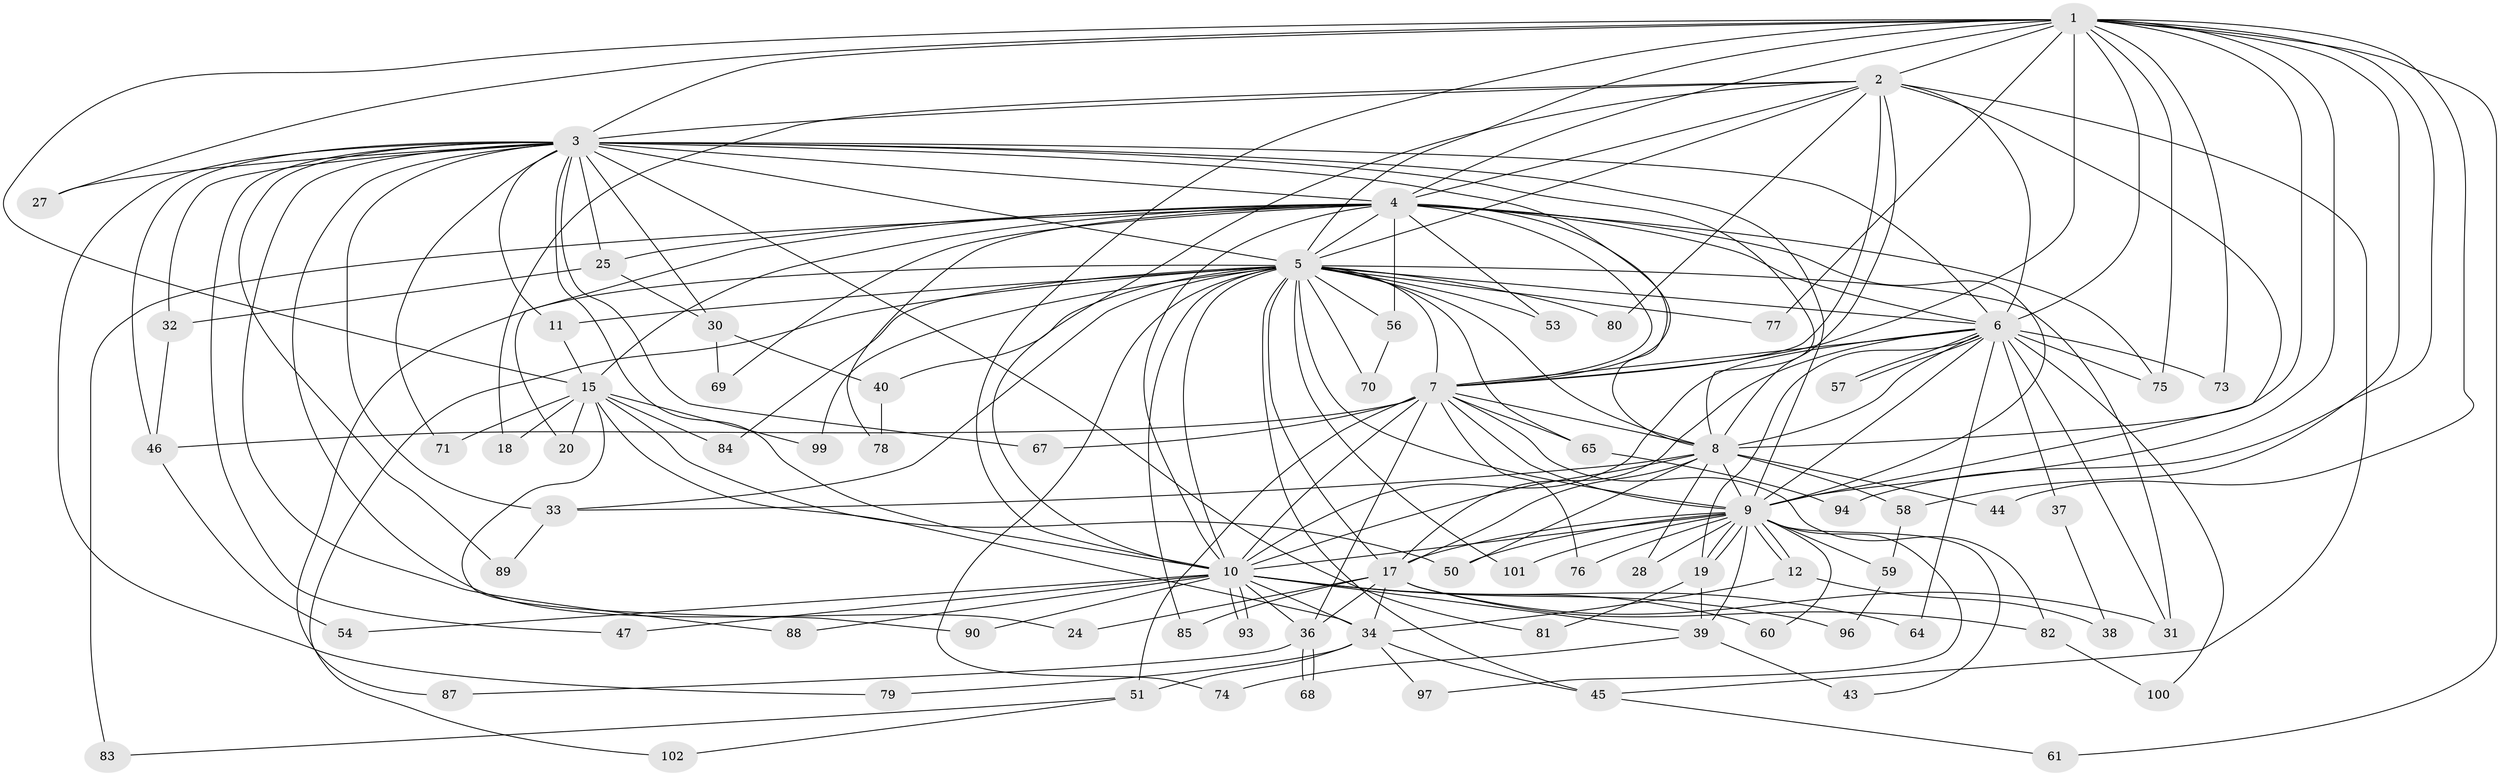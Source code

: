 // original degree distribution, {19: 0.00980392156862745, 13: 0.00980392156862745, 25: 0.00980392156862745, 21: 0.0196078431372549, 30: 0.00980392156862745, 17: 0.00980392156862745, 20: 0.00980392156862745, 16: 0.00980392156862745, 23: 0.00980392156862745, 4: 0.06862745098039216, 3: 0.18627450980392157, 2: 0.5490196078431373, 9: 0.00980392156862745, 6: 0.0196078431372549, 5: 0.06862745098039216}
// Generated by graph-tools (version 1.1) at 2025/10/02/27/25 16:10:57]
// undirected, 78 vertices, 194 edges
graph export_dot {
graph [start="1"]
  node [color=gray90,style=filled];
  1 [super="+16"];
  2;
  3 [super="+13"];
  4 [super="+86"];
  5 [super="+91"];
  6 [super="+22"];
  7 [super="+14"];
  8 [super="+35"];
  9 [super="+95"];
  10 [super="+29"];
  11 [super="+23"];
  12 [super="+42"];
  15 [super="+26"];
  17 [super="+21"];
  18;
  19;
  20;
  24;
  25 [super="+52"];
  27;
  28;
  30;
  31 [super="+55"];
  32 [super="+92"];
  33 [super="+49"];
  34 [super="+66"];
  36 [super="+48"];
  37;
  38;
  39 [super="+41"];
  40;
  43;
  44 [super="+72"];
  45 [super="+98"];
  46;
  47;
  50 [super="+62"];
  51 [super="+63"];
  53;
  54;
  56;
  57;
  58;
  59;
  60;
  61;
  64;
  65;
  67;
  68;
  69;
  70;
  71;
  73;
  74;
  75;
  76;
  77;
  78;
  79;
  80;
  81;
  82;
  83;
  84;
  85;
  87;
  88;
  89;
  90;
  93;
  94;
  96;
  97;
  99;
  100;
  101;
  102;
  1 -- 2;
  1 -- 3;
  1 -- 4;
  1 -- 5;
  1 -- 6;
  1 -- 7 [weight=2];
  1 -- 8;
  1 -- 9;
  1 -- 10;
  1 -- 27;
  1 -- 44;
  1 -- 58;
  1 -- 61;
  1 -- 73;
  1 -- 75;
  1 -- 77;
  1 -- 94;
  1 -- 15;
  2 -- 3;
  2 -- 4;
  2 -- 5 [weight=2];
  2 -- 6;
  2 -- 7;
  2 -- 8;
  2 -- 9;
  2 -- 10;
  2 -- 18;
  2 -- 45;
  2 -- 80;
  3 -- 4 [weight=2];
  3 -- 5;
  3 -- 6;
  3 -- 7;
  3 -- 8;
  3 -- 9;
  3 -- 10;
  3 -- 11;
  3 -- 24;
  3 -- 25;
  3 -- 27;
  3 -- 30 [weight=2];
  3 -- 32;
  3 -- 46;
  3 -- 47;
  3 -- 67;
  3 -- 71;
  3 -- 79;
  3 -- 81;
  3 -- 88;
  3 -- 89;
  3 -- 33;
  4 -- 5;
  4 -- 6;
  4 -- 7 [weight=2];
  4 -- 8 [weight=2];
  4 -- 9;
  4 -- 10;
  4 -- 15;
  4 -- 20;
  4 -- 25;
  4 -- 53;
  4 -- 56;
  4 -- 69;
  4 -- 78;
  4 -- 83;
  4 -- 75;
  5 -- 6;
  5 -- 7;
  5 -- 8;
  5 -- 9;
  5 -- 10;
  5 -- 11 [weight=2];
  5 -- 17;
  5 -- 33;
  5 -- 40;
  5 -- 45;
  5 -- 53;
  5 -- 56;
  5 -- 65;
  5 -- 70;
  5 -- 74;
  5 -- 77;
  5 -- 80;
  5 -- 84;
  5 -- 85;
  5 -- 87;
  5 -- 99;
  5 -- 101;
  5 -- 102;
  5 -- 31;
  6 -- 7;
  6 -- 8;
  6 -- 9;
  6 -- 10;
  6 -- 17;
  6 -- 31;
  6 -- 57;
  6 -- 57;
  6 -- 73;
  6 -- 75;
  6 -- 100;
  6 -- 64;
  6 -- 19;
  6 -- 37;
  7 -- 8;
  7 -- 9;
  7 -- 10 [weight=2];
  7 -- 36;
  7 -- 46;
  7 -- 51 [weight=2];
  7 -- 65;
  7 -- 67;
  7 -- 76;
  7 -- 82;
  8 -- 9;
  8 -- 10;
  8 -- 28;
  8 -- 33;
  8 -- 44 [weight=2];
  8 -- 58;
  8 -- 17;
  8 -- 50;
  9 -- 10;
  9 -- 12;
  9 -- 12;
  9 -- 19;
  9 -- 19;
  9 -- 28;
  9 -- 43;
  9 -- 50;
  9 -- 59;
  9 -- 60;
  9 -- 76;
  9 -- 97;
  9 -- 101;
  9 -- 17;
  9 -- 39;
  10 -- 34;
  10 -- 39;
  10 -- 54;
  10 -- 60;
  10 -- 64;
  10 -- 88;
  10 -- 90;
  10 -- 93;
  10 -- 93;
  10 -- 96;
  10 -- 47;
  10 -- 36;
  11 -- 15;
  12 -- 38;
  12 -- 34;
  15 -- 18;
  15 -- 20;
  15 -- 84;
  15 -- 90;
  15 -- 99;
  15 -- 50;
  15 -- 71;
  15 -- 34;
  17 -- 36;
  17 -- 82;
  17 -- 34;
  17 -- 85;
  17 -- 24;
  17 -- 31;
  19 -- 39;
  19 -- 81;
  25 -- 32;
  25 -- 30;
  30 -- 40;
  30 -- 69;
  32 -- 46;
  33 -- 89;
  34 -- 51;
  34 -- 97;
  34 -- 45;
  34 -- 79;
  36 -- 68;
  36 -- 68;
  36 -- 87;
  37 -- 38;
  39 -- 43;
  39 -- 74;
  40 -- 78;
  45 -- 61;
  46 -- 54;
  51 -- 83;
  51 -- 102;
  56 -- 70;
  58 -- 59;
  59 -- 96;
  65 -- 94;
  82 -- 100;
}
